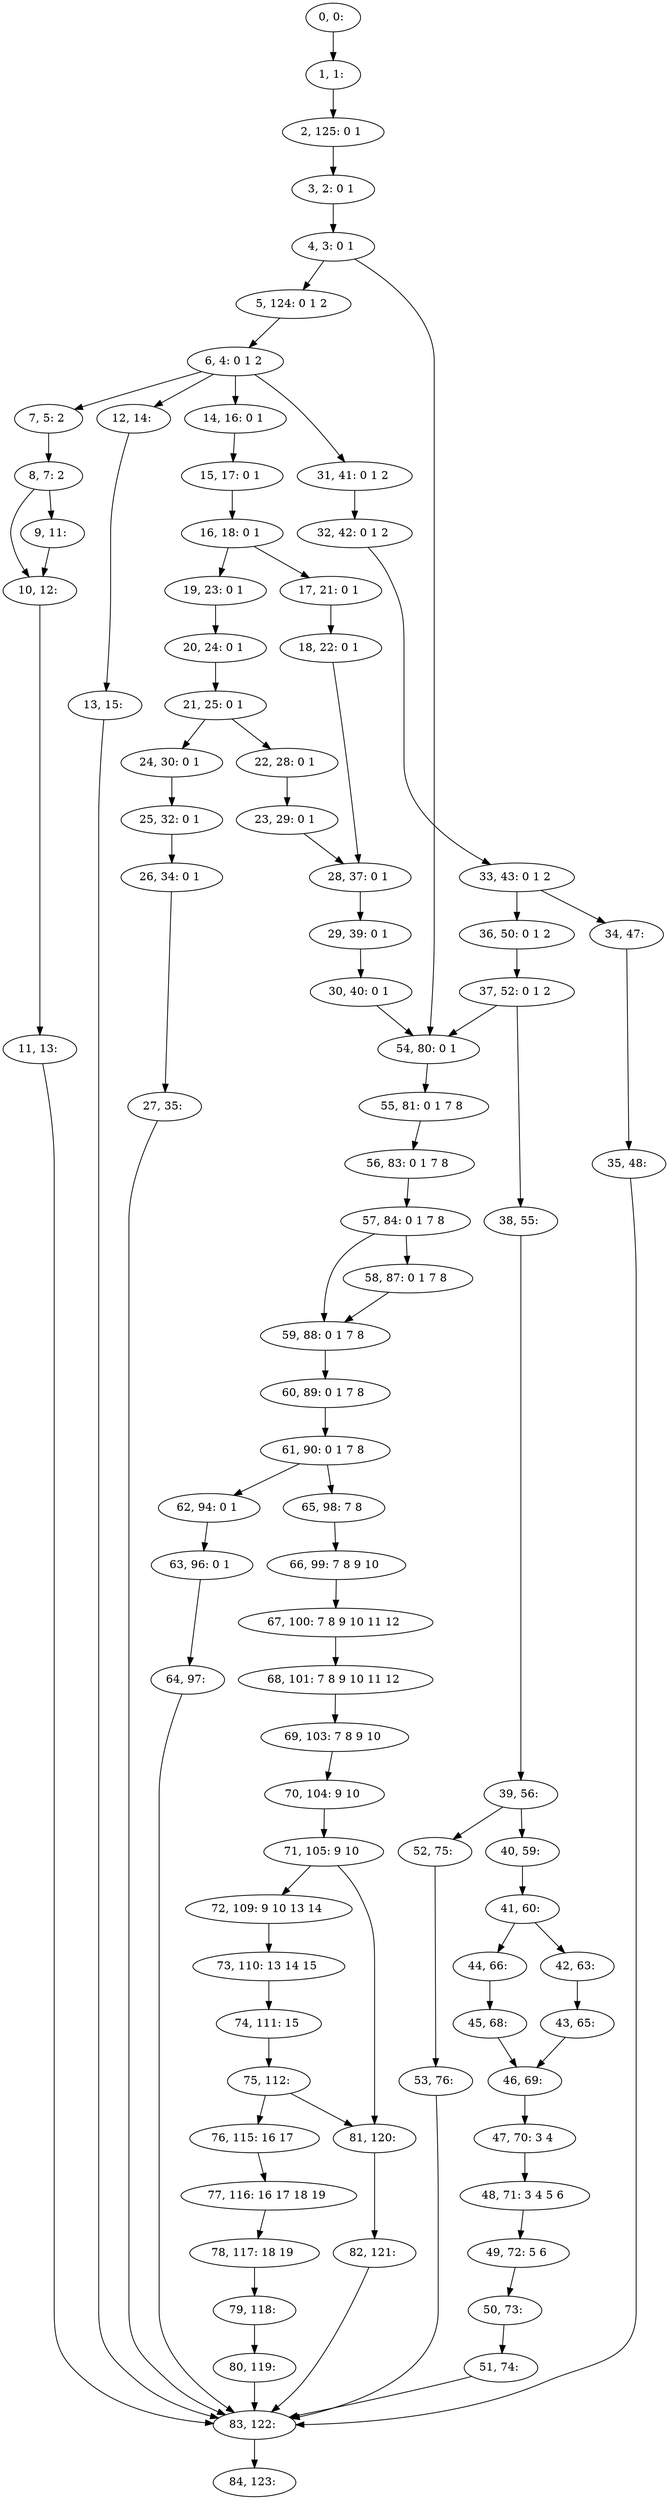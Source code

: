 digraph G {
0[label="0, 0: "];
1[label="1, 1: "];
2[label="2, 125: 0 1 "];
3[label="3, 2: 0 1 "];
4[label="4, 3: 0 1 "];
5[label="5, 124: 0 1 2 "];
6[label="6, 4: 0 1 2 "];
7[label="7, 5: 2 "];
8[label="8, 7: 2 "];
9[label="9, 11: "];
10[label="10, 12: "];
11[label="11, 13: "];
12[label="12, 14: "];
13[label="13, 15: "];
14[label="14, 16: 0 1 "];
15[label="15, 17: 0 1 "];
16[label="16, 18: 0 1 "];
17[label="17, 21: 0 1 "];
18[label="18, 22: 0 1 "];
19[label="19, 23: 0 1 "];
20[label="20, 24: 0 1 "];
21[label="21, 25: 0 1 "];
22[label="22, 28: 0 1 "];
23[label="23, 29: 0 1 "];
24[label="24, 30: 0 1 "];
25[label="25, 32: 0 1 "];
26[label="26, 34: 0 1 "];
27[label="27, 35: "];
28[label="28, 37: 0 1 "];
29[label="29, 39: 0 1 "];
30[label="30, 40: 0 1 "];
31[label="31, 41: 0 1 2 "];
32[label="32, 42: 0 1 2 "];
33[label="33, 43: 0 1 2 "];
34[label="34, 47: "];
35[label="35, 48: "];
36[label="36, 50: 0 1 2 "];
37[label="37, 52: 0 1 2 "];
38[label="38, 55: "];
39[label="39, 56: "];
40[label="40, 59: "];
41[label="41, 60: "];
42[label="42, 63: "];
43[label="43, 65: "];
44[label="44, 66: "];
45[label="45, 68: "];
46[label="46, 69: "];
47[label="47, 70: 3 4 "];
48[label="48, 71: 3 4 5 6 "];
49[label="49, 72: 5 6 "];
50[label="50, 73: "];
51[label="51, 74: "];
52[label="52, 75: "];
53[label="53, 76: "];
54[label="54, 80: 0 1 "];
55[label="55, 81: 0 1 7 8 "];
56[label="56, 83: 0 1 7 8 "];
57[label="57, 84: 0 1 7 8 "];
58[label="58, 87: 0 1 7 8 "];
59[label="59, 88: 0 1 7 8 "];
60[label="60, 89: 0 1 7 8 "];
61[label="61, 90: 0 1 7 8 "];
62[label="62, 94: 0 1 "];
63[label="63, 96: 0 1 "];
64[label="64, 97: "];
65[label="65, 98: 7 8 "];
66[label="66, 99: 7 8 9 10 "];
67[label="67, 100: 7 8 9 10 11 12 "];
68[label="68, 101: 7 8 9 10 11 12 "];
69[label="69, 103: 7 8 9 10 "];
70[label="70, 104: 9 10 "];
71[label="71, 105: 9 10 "];
72[label="72, 109: 9 10 13 14 "];
73[label="73, 110: 13 14 15 "];
74[label="74, 111: 15 "];
75[label="75, 112: "];
76[label="76, 115: 16 17 "];
77[label="77, 116: 16 17 18 19 "];
78[label="78, 117: 18 19 "];
79[label="79, 118: "];
80[label="80, 119: "];
81[label="81, 120: "];
82[label="82, 121: "];
83[label="83, 122: "];
84[label="84, 123: "];
0->1 ;
1->2 ;
2->3 ;
3->4 ;
4->5 ;
4->54 ;
5->6 ;
6->12 ;
6->31 ;
6->14 ;
6->7 ;
7->8 ;
8->9 ;
8->10 ;
9->10 ;
10->11 ;
11->83 ;
12->13 ;
13->83 ;
14->15 ;
15->16 ;
16->17 ;
16->19 ;
17->18 ;
18->28 ;
19->20 ;
20->21 ;
21->22 ;
21->24 ;
22->23 ;
23->28 ;
24->25 ;
25->26 ;
26->27 ;
27->83 ;
28->29 ;
29->30 ;
30->54 ;
31->32 ;
32->33 ;
33->34 ;
33->36 ;
34->35 ;
35->83 ;
36->37 ;
37->38 ;
37->54 ;
38->39 ;
39->40 ;
39->52 ;
40->41 ;
41->42 ;
41->44 ;
42->43 ;
43->46 ;
44->45 ;
45->46 ;
46->47 ;
47->48 ;
48->49 ;
49->50 ;
50->51 ;
51->83 ;
52->53 ;
53->83 ;
54->55 ;
55->56 ;
56->57 ;
57->58 ;
57->59 ;
58->59 ;
59->60 ;
60->61 ;
61->62 ;
61->65 ;
62->63 ;
63->64 ;
64->83 ;
65->66 ;
66->67 ;
67->68 ;
68->69 ;
69->70 ;
70->71 ;
71->72 ;
71->81 ;
72->73 ;
73->74 ;
74->75 ;
75->76 ;
75->81 ;
76->77 ;
77->78 ;
78->79 ;
79->80 ;
80->83 ;
81->82 ;
82->83 ;
83->84 ;
}
